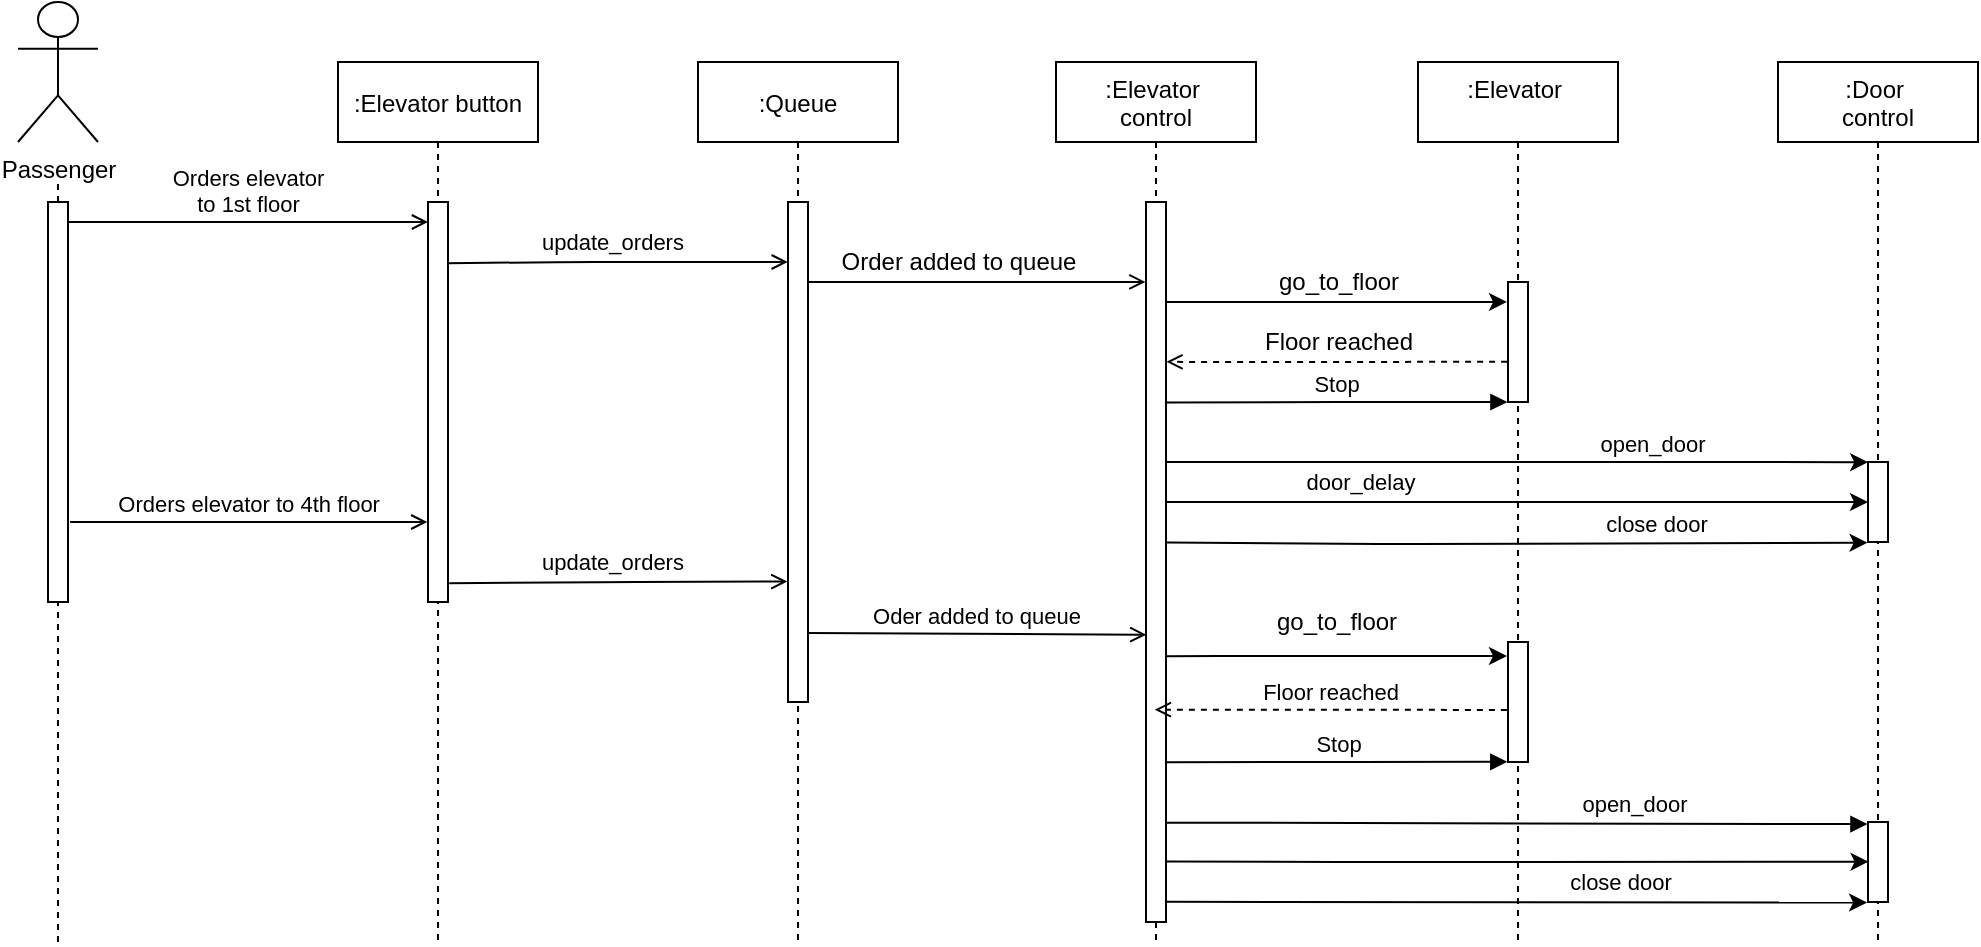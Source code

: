 <mxfile version="14.4.8" type="github">
  <diagram id="kgpKYQtTHZ0yAKxKKP6v" name="Page-1">
    <mxGraphModel dx="1028" dy="548" grid="1" gridSize="10" guides="1" tooltips="1" connect="1" arrows="1" fold="1" page="1" pageScale="1" pageWidth="850" pageHeight="1100" math="0" shadow="0">
      <root>
        <mxCell id="0" />
        <mxCell id="1" parent="0" />
        <mxCell id="3nuBFxr9cyL0pnOWT2aG-5" value=":Elevator button" style="shape=umlLifeline;perimeter=lifelinePerimeter;container=1;collapsible=0;recursiveResize=0;rounded=0;shadow=0;strokeWidth=1;" parent="1" vertex="1">
          <mxGeometry x="240" y="80" width="100" height="440" as="geometry" />
        </mxCell>
        <mxCell id="Od5fCB60lNbBAnic3wPA-53" value="" style="points=[];perimeter=orthogonalPerimeter;rounded=0;shadow=0;strokeWidth=1;" vertex="1" parent="3nuBFxr9cyL0pnOWT2aG-5">
          <mxGeometry x="45" y="70" width="10" height="200" as="geometry" />
        </mxCell>
        <mxCell id="3nuBFxr9cyL0pnOWT2aG-8" value="Orders elevator&#xa;to 1st floor" style="verticalAlign=bottom;endArrow=open;entryX=0;entryY=0;shadow=0;strokeWidth=1;exitX=1.027;exitY=0.05;exitDx=0;exitDy=0;exitPerimeter=0;endFill=0;" parent="1" source="Od5fCB60lNbBAnic3wPA-68" edge="1">
          <mxGeometry relative="1" as="geometry">
            <mxPoint x="115" y="160.0" as="sourcePoint" />
            <mxPoint x="285" y="160.0" as="targetPoint" />
          </mxGeometry>
        </mxCell>
        <mxCell id="Od5fCB60lNbBAnic3wPA-3" value=":Elevator &#xa;control" style="shape=umlLifeline;perimeter=lifelinePerimeter;container=1;collapsible=0;recursiveResize=0;rounded=0;shadow=0;strokeWidth=1;" vertex="1" parent="1">
          <mxGeometry x="599" y="80" width="100" height="440" as="geometry" />
        </mxCell>
        <mxCell id="Od5fCB60lNbBAnic3wPA-52" value="" style="points=[];perimeter=orthogonalPerimeter;rounded=0;shadow=0;strokeWidth=1;" vertex="1" parent="Od5fCB60lNbBAnic3wPA-3">
          <mxGeometry x="45" y="70" width="10" height="360" as="geometry" />
        </mxCell>
        <mxCell id="Od5fCB60lNbBAnic3wPA-5" value=":Door &#xa;control" style="shape=umlLifeline;perimeter=lifelinePerimeter;container=1;collapsible=0;recursiveResize=0;rounded=0;shadow=0;strokeWidth=1;" vertex="1" parent="1">
          <mxGeometry x="960" y="80" width="100" height="440" as="geometry" />
        </mxCell>
        <mxCell id="Od5fCB60lNbBAnic3wPA-40" value="" style="points=[];perimeter=orthogonalPerimeter;rounded=0;shadow=0;strokeWidth=1;sketch=0;" vertex="1" parent="Od5fCB60lNbBAnic3wPA-5">
          <mxGeometry x="45" y="200" width="10" height="40" as="geometry" />
        </mxCell>
        <mxCell id="Od5fCB60lNbBAnic3wPA-43" value="" style="points=[];perimeter=orthogonalPerimeter;rounded=0;shadow=0;strokeWidth=1;" vertex="1" parent="Od5fCB60lNbBAnic3wPA-5">
          <mxGeometry x="45" y="380" width="10" height="40" as="geometry" />
        </mxCell>
        <mxCell id="Od5fCB60lNbBAnic3wPA-8" value=":Queue" style="shape=umlLifeline;perimeter=lifelinePerimeter;container=1;collapsible=0;recursiveResize=0;rounded=0;shadow=0;strokeWidth=1;" vertex="1" parent="1">
          <mxGeometry x="420" y="80" width="100" height="440" as="geometry" />
        </mxCell>
        <mxCell id="Od5fCB60lNbBAnic3wPA-51" value="" style="points=[];perimeter=orthogonalPerimeter;rounded=0;shadow=0;strokeWidth=1;" vertex="1" parent="Od5fCB60lNbBAnic3wPA-8">
          <mxGeometry x="45" y="70" width="10" height="250" as="geometry" />
        </mxCell>
        <mxCell id="Od5fCB60lNbBAnic3wPA-10" value="update_orders" style="endArrow=open;html=1;exitX=0.98;exitY=0.153;exitDx=0;exitDy=0;exitPerimeter=0;endFill=0;entryX=-0.011;entryY=0.12;entryDx=0;entryDy=0;entryPerimeter=0;" edge="1" parent="1" source="Od5fCB60lNbBAnic3wPA-53" target="Od5fCB60lNbBAnic3wPA-51">
          <mxGeometry x="-0.034" y="10" width="50" height="50" relative="1" as="geometry">
            <mxPoint x="310" y="180" as="sourcePoint" />
            <mxPoint x="460" y="180" as="targetPoint" />
            <Array as="points">
              <mxPoint x="359" y="180" />
            </Array>
            <mxPoint as="offset" />
          </mxGeometry>
        </mxCell>
        <mxCell id="Od5fCB60lNbBAnic3wPA-11" value="" style="endArrow=open;html=1;endFill=0;entryX=-0.028;entryY=0.111;entryDx=0;entryDy=0;entryPerimeter=0;" edge="1" parent="1" target="Od5fCB60lNbBAnic3wPA-52">
          <mxGeometry width="50" height="50" relative="1" as="geometry">
            <mxPoint x="475" y="190" as="sourcePoint" />
            <mxPoint x="640" y="190" as="targetPoint" />
            <Array as="points">
              <mxPoint x="540" y="190" />
            </Array>
          </mxGeometry>
        </mxCell>
        <mxCell id="Od5fCB60lNbBAnic3wPA-12" value="Order added to queue" style="text;html=1;align=center;verticalAlign=middle;resizable=0;points=[];autosize=1;" vertex="1" parent="1">
          <mxGeometry x="485" y="170" width="130" height="20" as="geometry" />
        </mxCell>
        <mxCell id="Od5fCB60lNbBAnic3wPA-21" value="go_to_floor" style="text;html=1;align=center;verticalAlign=middle;resizable=0;points=[];autosize=1;" vertex="1" parent="1">
          <mxGeometry x="700" y="180" width="80" height="20" as="geometry" />
        </mxCell>
        <mxCell id="Od5fCB60lNbBAnic3wPA-22" value=":Elevator &#xa;" style="shape=umlLifeline;perimeter=lifelinePerimeter;container=1;collapsible=0;recursiveResize=0;rounded=0;shadow=0;strokeWidth=1;glass=0;sketch=0;" vertex="1" parent="1">
          <mxGeometry x="780" y="80" width="100" height="440" as="geometry" />
        </mxCell>
        <mxCell id="Od5fCB60lNbBAnic3wPA-49" value="" style="points=[];perimeter=orthogonalPerimeter;rounded=0;shadow=0;strokeWidth=1;" vertex="1" parent="Od5fCB60lNbBAnic3wPA-22">
          <mxGeometry x="45" y="110" width="10" height="60" as="geometry" />
        </mxCell>
        <mxCell id="Od5fCB60lNbBAnic3wPA-50" value="" style="points=[];perimeter=orthogonalPerimeter;rounded=0;shadow=0;strokeWidth=1;" vertex="1" parent="Od5fCB60lNbBAnic3wPA-22">
          <mxGeometry x="45" y="290" width="10" height="60" as="geometry" />
        </mxCell>
        <mxCell id="Od5fCB60lNbBAnic3wPA-25" value="" style="endArrow=classic;html=1;exitX=1.034;exitY=0.139;exitDx=0;exitDy=0;exitPerimeter=0;entryX=-0.048;entryY=0.166;entryDx=0;entryDy=0;entryPerimeter=0;" edge="1" parent="1" source="Od5fCB60lNbBAnic3wPA-52" target="Od5fCB60lNbBAnic3wPA-49">
          <mxGeometry width="50" height="50" relative="1" as="geometry">
            <mxPoint x="660" y="200" as="sourcePoint" />
            <mxPoint x="820" y="200" as="targetPoint" />
            <Array as="points">
              <mxPoint x="740" y="200" />
            </Array>
          </mxGeometry>
        </mxCell>
        <mxCell id="Od5fCB60lNbBAnic3wPA-27" value="Stop&lt;br&gt;" style="html=1;verticalAlign=bottom;endArrow=block;exitX=1;exitY=0.564;exitDx=0;exitDy=0;exitPerimeter=0;entryX=-0.029;entryY=1;entryDx=0;entryDy=0;entryPerimeter=0;" edge="1" parent="1" target="Od5fCB60lNbBAnic3wPA-49">
          <mxGeometry width="80" relative="1" as="geometry">
            <mxPoint x="654" y="250.24" as="sourcePoint" />
            <mxPoint x="820" y="250" as="targetPoint" />
            <Array as="points">
              <mxPoint x="750" y="250" />
            </Array>
          </mxGeometry>
        </mxCell>
        <mxCell id="Od5fCB60lNbBAnic3wPA-28" value="open_door" style="html=1;verticalAlign=bottom;endArrow=classic;endFill=1;entryX=0.01;entryY=0.002;entryDx=0;entryDy=0;entryPerimeter=0;exitX=1.038;exitY=0.361;exitDx=0;exitDy=0;exitPerimeter=0;" edge="1" parent="1" source="Od5fCB60lNbBAnic3wPA-52" target="Od5fCB60lNbBAnic3wPA-40">
          <mxGeometry x="0.386" width="80" relative="1" as="geometry">
            <mxPoint x="660" y="280" as="sourcePoint" />
            <mxPoint x="1000" y="280" as="targetPoint" />
            <Array as="points">
              <mxPoint x="710" y="280" />
              <mxPoint x="850" y="280" />
            </Array>
            <mxPoint as="offset" />
          </mxGeometry>
        </mxCell>
        <mxCell id="Od5fCB60lNbBAnic3wPA-29" value="Orders elevator to 4th floor" style="verticalAlign=bottom;endArrow=open;shadow=0;strokeWidth=1;exitX=1.106;exitY=0.8;exitDx=0;exitDy=0;exitPerimeter=0;endFill=0;entryX=-0.035;entryY=0.8;entryDx=0;entryDy=0;entryPerimeter=0;" edge="1" parent="1" source="Od5fCB60lNbBAnic3wPA-68" target="Od5fCB60lNbBAnic3wPA-53">
          <mxGeometry relative="1" as="geometry">
            <mxPoint x="114.8" y="309.41" as="sourcePoint" />
            <mxPoint x="280" y="310" as="targetPoint" />
            <Array as="points">
              <mxPoint x="200" y="310" />
            </Array>
          </mxGeometry>
        </mxCell>
        <mxCell id="Od5fCB60lNbBAnic3wPA-30" value="update_orders" style="endArrow=open;html=1;exitX=1.06;exitY=0.953;exitDx=0;exitDy=0;exitPerimeter=0;endFill=0;entryX=-0.032;entryY=0.759;entryDx=0;entryDy=0;entryPerimeter=0;" edge="1" parent="1" source="Od5fCB60lNbBAnic3wPA-53" target="Od5fCB60lNbBAnic3wPA-51">
          <mxGeometry x="-0.034" y="10" width="50" height="50" relative="1" as="geometry">
            <mxPoint x="320" y="340" as="sourcePoint" />
            <mxPoint x="460" y="340" as="targetPoint" />
            <Array as="points">
              <mxPoint x="380" y="340" />
            </Array>
            <mxPoint as="offset" />
          </mxGeometry>
        </mxCell>
        <mxCell id="Od5fCB60lNbBAnic3wPA-34" value="Oder added to queue" style="html=1;verticalAlign=bottom;endArrow=open;exitX=0.98;exitY=0.862;exitDx=0;exitDy=0;exitPerimeter=0;endFill=0;entryX=0.015;entryY=0.601;entryDx=0;entryDy=0;entryPerimeter=0;" edge="1" parent="1" source="Od5fCB60lNbBAnic3wPA-51" target="Od5fCB60lNbBAnic3wPA-52">
          <mxGeometry width="80" relative="1" as="geometry">
            <mxPoint x="480" y="362" as="sourcePoint" />
            <mxPoint x="640" y="366" as="targetPoint" />
          </mxGeometry>
        </mxCell>
        <mxCell id="Od5fCB60lNbBAnic3wPA-35" value="" style="endArrow=classic;html=1;exitX=0.976;exitY=0.631;exitDx=0;exitDy=0;exitPerimeter=0;entryX=-0.05;entryY=0.117;entryDx=0;entryDy=0;entryPerimeter=0;" edge="1" parent="1" source="Od5fCB60lNbBAnic3wPA-52" target="Od5fCB60lNbBAnic3wPA-50">
          <mxGeometry width="50" height="50" relative="1" as="geometry">
            <mxPoint x="663.2" y="210.64" as="sourcePoint" />
            <mxPoint x="820" y="377" as="targetPoint" />
            <Array as="points">
              <mxPoint x="690" y="377" />
              <mxPoint x="740" y="377" />
            </Array>
          </mxGeometry>
        </mxCell>
        <mxCell id="Od5fCB60lNbBAnic3wPA-36" value="go_to_floor" style="text;html=1;align=center;verticalAlign=middle;resizable=0;points=[];autosize=1;" vertex="1" parent="1">
          <mxGeometry x="699" y="350" width="80" height="20" as="geometry" />
        </mxCell>
        <mxCell id="Od5fCB60lNbBAnic3wPA-37" value="Floor reached" style="html=1;verticalAlign=bottom;endArrow=open;entryX=0.494;entryY=0.736;entryDx=0;entryDy=0;entryPerimeter=0;dashed=1;endFill=0;exitX=-0.056;exitY=0.566;exitDx=0;exitDy=0;exitPerimeter=0;" edge="1" parent="1" source="Od5fCB60lNbBAnic3wPA-50" target="Od5fCB60lNbBAnic3wPA-3">
          <mxGeometry width="80" relative="1" as="geometry">
            <mxPoint x="820" y="404" as="sourcePoint" />
            <mxPoint x="590" y="310" as="targetPoint" />
          </mxGeometry>
        </mxCell>
        <mxCell id="Od5fCB60lNbBAnic3wPA-38" value="Stop" style="html=1;verticalAlign=bottom;endArrow=block;exitX=1.013;exitY=0.778;exitDx=0;exitDy=0;exitPerimeter=0;entryX=-0.035;entryY=0.998;entryDx=0;entryDy=0;entryPerimeter=0;" edge="1" parent="1" source="Od5fCB60lNbBAnic3wPA-52" target="Od5fCB60lNbBAnic3wPA-50">
          <mxGeometry width="80" relative="1" as="geometry">
            <mxPoint x="660" y="430" as="sourcePoint" />
            <mxPoint x="820" y="430" as="targetPoint" />
            <Array as="points">
              <mxPoint x="740" y="430" />
            </Array>
          </mxGeometry>
        </mxCell>
        <mxCell id="Od5fCB60lNbBAnic3wPA-39" value="open_door" style="html=1;verticalAlign=bottom;endArrow=block;exitX=0.984;exitY=0.862;exitDx=0;exitDy=0;exitPerimeter=0;entryX=-0.028;entryY=0.026;entryDx=0;entryDy=0;entryPerimeter=0;" edge="1" parent="1" source="Od5fCB60lNbBAnic3wPA-52" target="Od5fCB60lNbBAnic3wPA-43">
          <mxGeometry x="0.335" y="1" width="80" relative="1" as="geometry">
            <mxPoint x="660" y="450" as="sourcePoint" />
            <mxPoint x="1000" y="450" as="targetPoint" />
            <mxPoint as="offset" />
          </mxGeometry>
        </mxCell>
        <mxCell id="Od5fCB60lNbBAnic3wPA-41" value="" style="endArrow=classic;html=1;entryX=-0.019;entryY=1.009;entryDx=0;entryDy=0;entryPerimeter=0;exitX=1.051;exitY=0.473;exitDx=0;exitDy=0;exitPerimeter=0;" edge="1" parent="1" source="Od5fCB60lNbBAnic3wPA-52" target="Od5fCB60lNbBAnic3wPA-40">
          <mxGeometry width="50" height="50" relative="1" as="geometry">
            <mxPoint x="700" y="310" as="sourcePoint" />
            <mxPoint x="1010" y="321" as="targetPoint" />
            <Array as="points">
              <mxPoint x="770" y="321" />
            </Array>
          </mxGeometry>
        </mxCell>
        <mxCell id="Od5fCB60lNbBAnic3wPA-42" value="close door" style="edgeLabel;html=1;align=center;verticalAlign=middle;resizable=0;points=[];" vertex="1" connectable="0" parent="Od5fCB60lNbBAnic3wPA-41">
          <mxGeometry x="0.197" y="-2" relative="1" as="geometry">
            <mxPoint x="35" y="-12" as="offset" />
          </mxGeometry>
        </mxCell>
        <mxCell id="Od5fCB60lNbBAnic3wPA-44" value="" style="endArrow=classic;html=1;exitX=1.021;exitY=0.972;exitDx=0;exitDy=0;exitPerimeter=0;entryX=-0.046;entryY=1.007;entryDx=0;entryDy=0;entryPerimeter=0;" edge="1" parent="1" source="Od5fCB60lNbBAnic3wPA-52" target="Od5fCB60lNbBAnic3wPA-43">
          <mxGeometry width="50" height="50" relative="1" as="geometry">
            <mxPoint x="680" y="500" as="sourcePoint" />
            <mxPoint x="990" y="501" as="targetPoint" />
          </mxGeometry>
        </mxCell>
        <mxCell id="Od5fCB60lNbBAnic3wPA-45" value="close door" style="edgeLabel;html=1;align=center;verticalAlign=middle;resizable=0;points=[];" vertex="1" connectable="0" parent="Od5fCB60lNbBAnic3wPA-44">
          <mxGeometry x="0.296" y="1" relative="1" as="geometry">
            <mxPoint x="-0.5" y="-9" as="offset" />
          </mxGeometry>
        </mxCell>
        <mxCell id="Od5fCB60lNbBAnic3wPA-47" value="" style="endArrow=open;html=1;exitX=-0.044;exitY=0.665;exitDx=0;exitDy=0;exitPerimeter=0;dashed=1;endFill=0;entryX=1.025;entryY=0.222;entryDx=0;entryDy=0;entryPerimeter=0;" edge="1" parent="1" source="Od5fCB60lNbBAnic3wPA-49" target="Od5fCB60lNbBAnic3wPA-52">
          <mxGeometry width="50" height="50" relative="1" as="geometry">
            <mxPoint x="821" y="230" as="sourcePoint" />
            <mxPoint x="660" y="230" as="targetPoint" />
            <Array as="points">
              <mxPoint x="690" y="230" />
            </Array>
          </mxGeometry>
        </mxCell>
        <mxCell id="Od5fCB60lNbBAnic3wPA-48" value="Floor reached" style="text;html=1;align=center;verticalAlign=middle;resizable=0;points=[];autosize=1;" vertex="1" parent="1">
          <mxGeometry x="695" y="210" width="90" height="20" as="geometry" />
        </mxCell>
        <mxCell id="Od5fCB60lNbBAnic3wPA-54" value="Passenger&lt;br&gt;" style="shape=umlActor;verticalLabelPosition=bottom;verticalAlign=top;html=1;" vertex="1" parent="1">
          <mxGeometry x="80" y="50" width="40" height="70" as="geometry" />
        </mxCell>
        <mxCell id="Od5fCB60lNbBAnic3wPA-58" value="" style="endArrow=none;dashed=1;html=1;" edge="1" parent="1" source="Od5fCB60lNbBAnic3wPA-68">
          <mxGeometry width="50" height="50" relative="1" as="geometry">
            <mxPoint x="100" y="520" as="sourcePoint" />
            <mxPoint x="100" y="140" as="targetPoint" />
            <Array as="points" />
          </mxGeometry>
        </mxCell>
        <mxCell id="Od5fCB60lNbBAnic3wPA-68" value="" style="points=[];perimeter=orthogonalPerimeter;rounded=0;shadow=0;strokeWidth=1;" vertex="1" parent="1">
          <mxGeometry x="95" y="150" width="10" height="200" as="geometry" />
        </mxCell>
        <mxCell id="Od5fCB60lNbBAnic3wPA-69" value="" style="endArrow=none;dashed=1;html=1;" edge="1" parent="1" target="Od5fCB60lNbBAnic3wPA-68">
          <mxGeometry width="50" height="50" relative="1" as="geometry">
            <mxPoint x="100" y="520" as="sourcePoint" />
            <mxPoint x="100" y="140" as="targetPoint" />
            <Array as="points" />
          </mxGeometry>
        </mxCell>
        <mxCell id="Od5fCB60lNbBAnic3wPA-72" value="" style="endArrow=classic;html=1;" edge="1" parent="1" target="Od5fCB60lNbBAnic3wPA-40">
          <mxGeometry width="50" height="50" relative="1" as="geometry">
            <mxPoint x="654" y="300" as="sourcePoint" />
            <mxPoint x="1003" y="300" as="targetPoint" />
            <Array as="points">
              <mxPoint x="850" y="300" />
            </Array>
          </mxGeometry>
        </mxCell>
        <mxCell id="Od5fCB60lNbBAnic3wPA-73" value="door_delay" style="edgeLabel;html=1;align=center;verticalAlign=middle;resizable=0;points=[];" vertex="1" connectable="0" parent="Od5fCB60lNbBAnic3wPA-72">
          <mxGeometry x="0.219" y="-1" relative="1" as="geometry">
            <mxPoint x="-116.94" y="-11" as="offset" />
          </mxGeometry>
        </mxCell>
        <mxCell id="Od5fCB60lNbBAnic3wPA-74" value="" style="endArrow=classic;html=1;exitX=1.029;exitY=0.916;exitDx=0;exitDy=0;exitPerimeter=0;entryX=0.028;entryY=0.496;entryDx=0;entryDy=0;entryPerimeter=0;" edge="1" parent="1" source="Od5fCB60lNbBAnic3wPA-52" target="Od5fCB60lNbBAnic3wPA-43">
          <mxGeometry width="50" height="50" relative="1" as="geometry">
            <mxPoint x="660" y="480" as="sourcePoint" />
            <mxPoint x="1000" y="480" as="targetPoint" />
            <Array as="points">
              <mxPoint x="750" y="480" />
            </Array>
          </mxGeometry>
        </mxCell>
      </root>
    </mxGraphModel>
  </diagram>
</mxfile>
